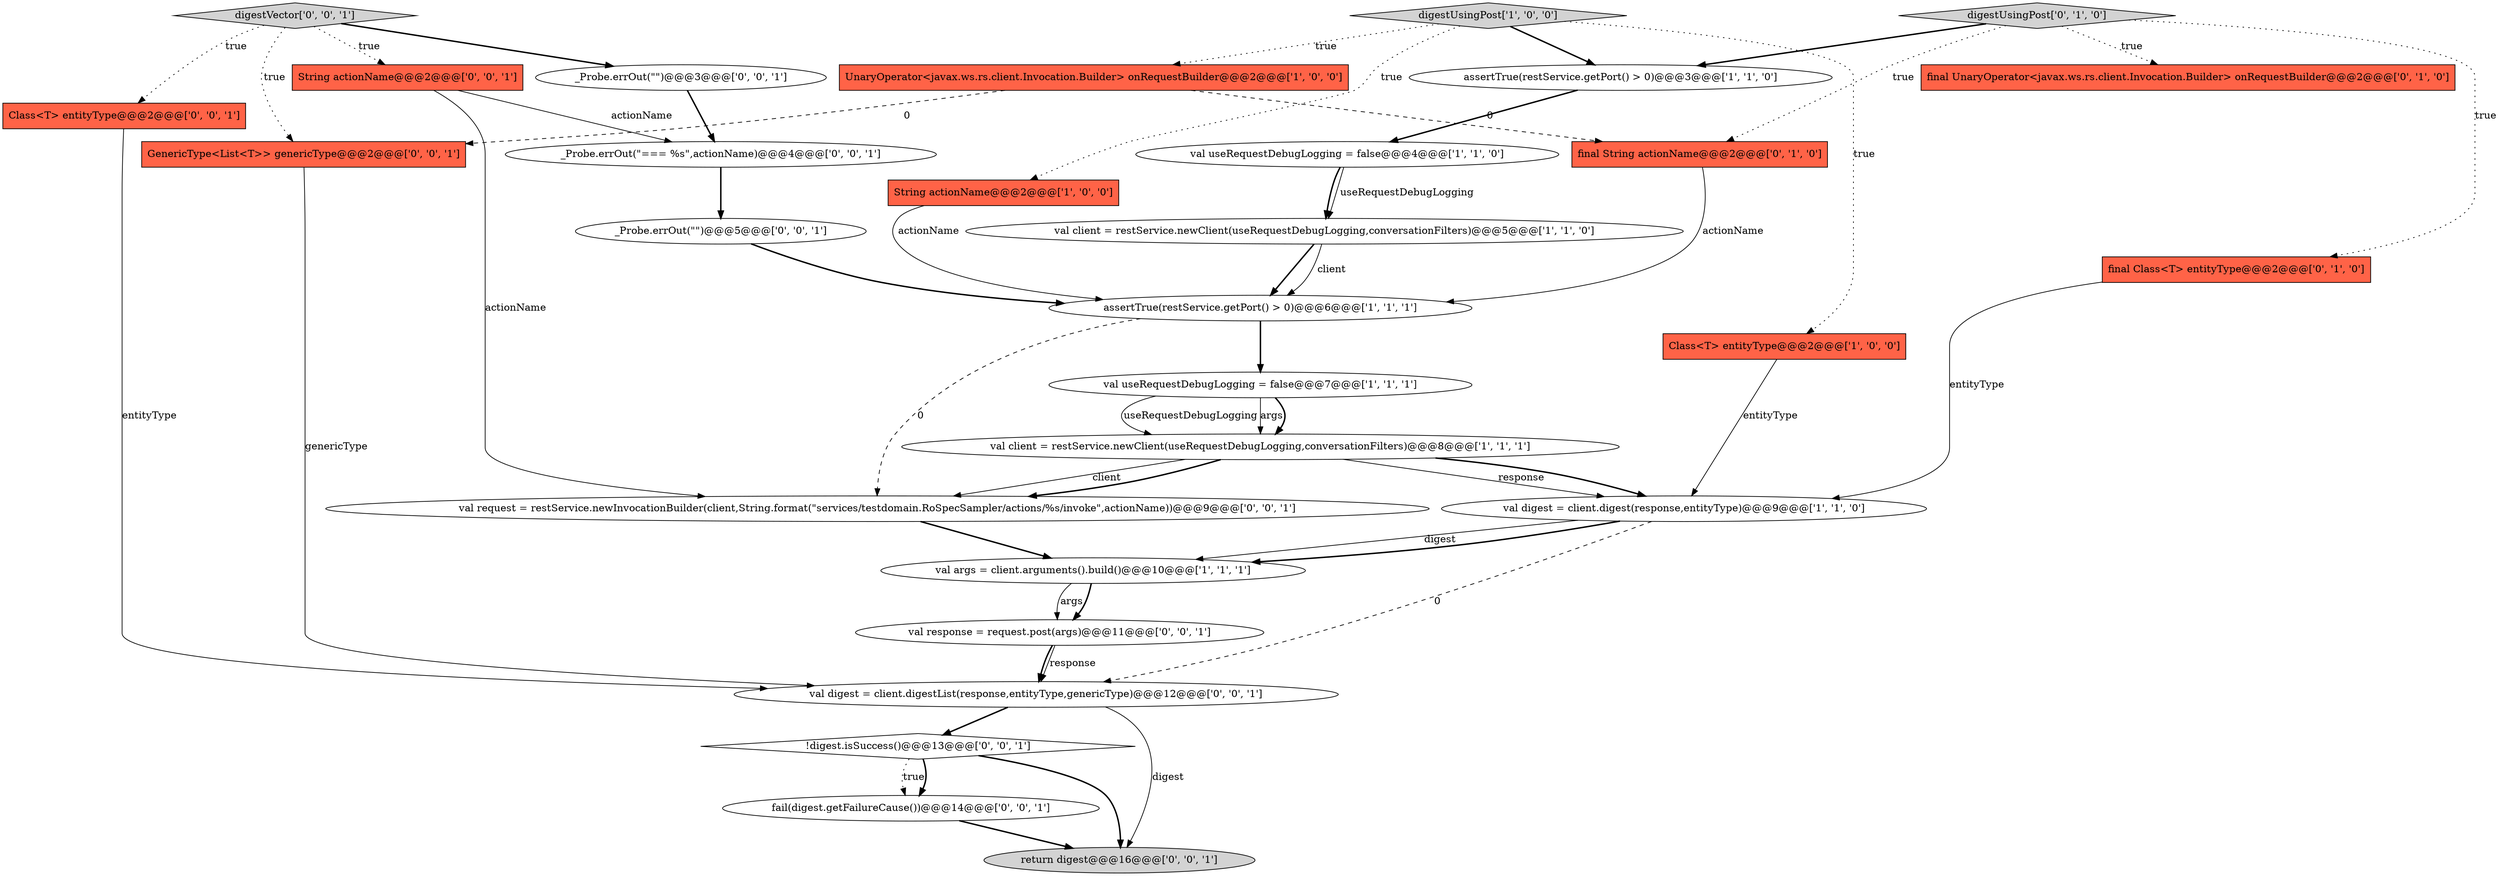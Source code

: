 digraph {
6 [style = filled, label = "val digest = client.digest(response,entityType)@@@9@@@['1', '1', '0']", fillcolor = white, shape = ellipse image = "AAA0AAABBB1BBB"];
12 [style = filled, label = "digestUsingPost['0', '1', '0']", fillcolor = lightgray, shape = diamond image = "AAA0AAABBB2BBB"];
4 [style = filled, label = "String actionName@@@2@@@['1', '0', '0']", fillcolor = tomato, shape = box image = "AAA0AAABBB1BBB"];
14 [style = filled, label = "final UnaryOperator<javax.ws.rs.client.Invocation.Builder> onRequestBuilder@@@2@@@['0', '1', '0']", fillcolor = tomato, shape = box image = "AAA0AAABBB2BBB"];
17 [style = filled, label = "val request = restService.newInvocationBuilder(client,String.format(\"services/testdomain.RoSpecSampler/actions/%s/invoke\",actionName))@@@9@@@['0', '0', '1']", fillcolor = white, shape = ellipse image = "AAA0AAABBB3BBB"];
26 [style = filled, label = "GenericType<List<T>> genericType@@@2@@@['0', '0', '1']", fillcolor = tomato, shape = box image = "AAA0AAABBB3BBB"];
2 [style = filled, label = "assertTrue(restService.getPort() > 0)@@@3@@@['1', '1', '0']", fillcolor = white, shape = ellipse image = "AAA0AAABBB1BBB"];
20 [style = filled, label = "val digest = client.digestList(response,entityType,genericType)@@@12@@@['0', '0', '1']", fillcolor = white, shape = ellipse image = "AAA0AAABBB3BBB"];
25 [style = filled, label = "!digest.isSuccess()@@@13@@@['0', '0', '1']", fillcolor = white, shape = diamond image = "AAA0AAABBB3BBB"];
27 [style = filled, label = "val response = request.post(args)@@@11@@@['0', '0', '1']", fillcolor = white, shape = ellipse image = "AAA0AAABBB3BBB"];
18 [style = filled, label = "return digest@@@16@@@['0', '0', '1']", fillcolor = lightgray, shape = ellipse image = "AAA0AAABBB3BBB"];
0 [style = filled, label = "val useRequestDebugLogging = false@@@4@@@['1', '1', '0']", fillcolor = white, shape = ellipse image = "AAA0AAABBB1BBB"];
11 [style = filled, label = "val args = client.arguments().build()@@@10@@@['1', '1', '1']", fillcolor = white, shape = ellipse image = "AAA0AAABBB1BBB"];
10 [style = filled, label = "UnaryOperator<javax.ws.rs.client.Invocation.Builder> onRequestBuilder@@@2@@@['1', '0', '0']", fillcolor = tomato, shape = box image = "AAA1AAABBB1BBB"];
16 [style = filled, label = "String actionName@@@2@@@['0', '0', '1']", fillcolor = tomato, shape = box image = "AAA0AAABBB3BBB"];
7 [style = filled, label = "val client = restService.newClient(useRequestDebugLogging,conversationFilters)@@@5@@@['1', '1', '0']", fillcolor = white, shape = ellipse image = "AAA0AAABBB1BBB"];
23 [style = filled, label = "_Probe.errOut(\"\")@@@3@@@['0', '0', '1']", fillcolor = white, shape = ellipse image = "AAA0AAABBB3BBB"];
13 [style = filled, label = "final Class<T> entityType@@@2@@@['0', '1', '0']", fillcolor = tomato, shape = box image = "AAA0AAABBB2BBB"];
3 [style = filled, label = "val useRequestDebugLogging = false@@@7@@@['1', '1', '1']", fillcolor = white, shape = ellipse image = "AAA0AAABBB1BBB"];
8 [style = filled, label = "assertTrue(restService.getPort() > 0)@@@6@@@['1', '1', '1']", fillcolor = white, shape = ellipse image = "AAA0AAABBB1BBB"];
5 [style = filled, label = "Class<T> entityType@@@2@@@['1', '0', '0']", fillcolor = tomato, shape = box image = "AAA0AAABBB1BBB"];
24 [style = filled, label = "fail(digest.getFailureCause())@@@14@@@['0', '0', '1']", fillcolor = white, shape = ellipse image = "AAA0AAABBB3BBB"];
21 [style = filled, label = "_Probe.errOut(\"=== %s\",actionName)@@@4@@@['0', '0', '1']", fillcolor = white, shape = ellipse image = "AAA0AAABBB3BBB"];
1 [style = filled, label = "digestUsingPost['1', '0', '0']", fillcolor = lightgray, shape = diamond image = "AAA0AAABBB1BBB"];
9 [style = filled, label = "val client = restService.newClient(useRequestDebugLogging,conversationFilters)@@@8@@@['1', '1', '1']", fillcolor = white, shape = ellipse image = "AAA0AAABBB1BBB"];
28 [style = filled, label = "digestVector['0', '0', '1']", fillcolor = lightgray, shape = diamond image = "AAA0AAABBB3BBB"];
22 [style = filled, label = "_Probe.errOut(\"\")@@@5@@@['0', '0', '1']", fillcolor = white, shape = ellipse image = "AAA0AAABBB3BBB"];
19 [style = filled, label = "Class<T> entityType@@@2@@@['0', '0', '1']", fillcolor = tomato, shape = box image = "AAA0AAABBB3BBB"];
15 [style = filled, label = "final String actionName@@@2@@@['0', '1', '0']", fillcolor = tomato, shape = box image = "AAA1AAABBB2BBB"];
10->15 [style = dashed, label="0"];
3->9 [style = solid, label="args"];
26->20 [style = solid, label="genericType"];
1->10 [style = dotted, label="true"];
9->17 [style = solid, label="client"];
6->11 [style = solid, label="digest"];
6->20 [style = dashed, label="0"];
15->8 [style = solid, label="actionName"];
8->3 [style = bold, label=""];
11->27 [style = solid, label="args"];
9->6 [style = solid, label="response"];
25->18 [style = bold, label=""];
12->15 [style = dotted, label="true"];
16->17 [style = solid, label="actionName"];
28->16 [style = dotted, label="true"];
25->24 [style = dotted, label="true"];
9->17 [style = bold, label=""];
27->20 [style = solid, label="response"];
1->4 [style = dotted, label="true"];
28->19 [style = dotted, label="true"];
4->8 [style = solid, label="actionName"];
20->18 [style = solid, label="digest"];
7->8 [style = bold, label=""];
19->20 [style = solid, label="entityType"];
20->25 [style = bold, label=""];
24->18 [style = bold, label=""];
9->6 [style = bold, label=""];
5->6 [style = solid, label="entityType"];
0->7 [style = bold, label=""];
22->8 [style = bold, label=""];
3->9 [style = bold, label=""];
25->24 [style = bold, label=""];
12->14 [style = dotted, label="true"];
12->2 [style = bold, label=""];
2->0 [style = bold, label=""];
12->13 [style = dotted, label="true"];
10->26 [style = dashed, label="0"];
0->7 [style = solid, label="useRequestDebugLogging"];
23->21 [style = bold, label=""];
21->22 [style = bold, label=""];
28->23 [style = bold, label=""];
6->11 [style = bold, label=""];
28->26 [style = dotted, label="true"];
16->21 [style = solid, label="actionName"];
3->9 [style = solid, label="useRequestDebugLogging"];
8->17 [style = dashed, label="0"];
1->2 [style = bold, label=""];
7->8 [style = solid, label="client"];
27->20 [style = bold, label=""];
1->5 [style = dotted, label="true"];
13->6 [style = solid, label="entityType"];
11->27 [style = bold, label=""];
17->11 [style = bold, label=""];
}
